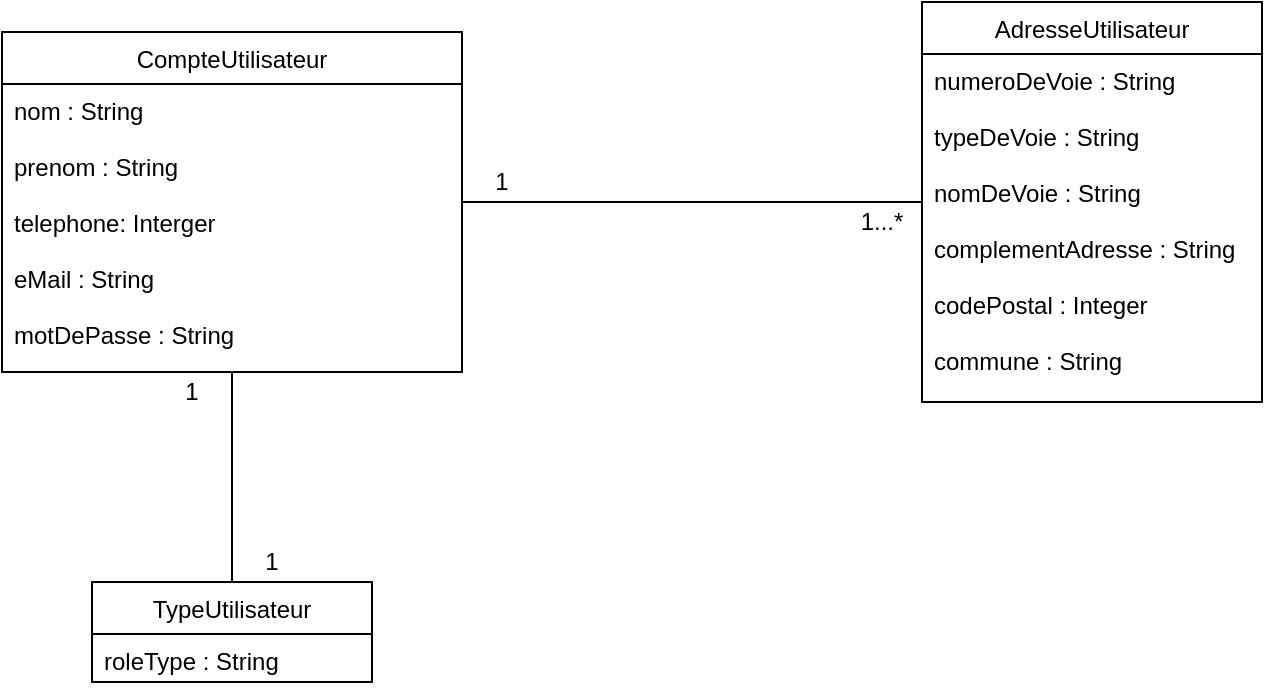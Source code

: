 <mxfile version="10.9.8" type="github"><diagram id="4Nj9G_ED_KYpLY_ah3hR" name="Page-1"><mxGraphModel dx="868" dy="458" grid="1" gridSize="10" guides="1" tooltips="1" connect="1" arrows="1" fold="1" page="1" pageScale="1" pageWidth="827" pageHeight="1169" math="0" shadow="0"><root><mxCell id="0"/><mxCell id="1" parent="0"/><mxCell id="a14WPPgavRp-eZFRX5zs-1" value="CompteUtilisateur" style="swimlane;fontStyle=0;childLayout=stackLayout;horizontal=1;startSize=26;fillColor=none;horizontalStack=0;resizeParent=1;resizeParentMax=0;resizeLast=0;collapsible=1;marginBottom=0;" vertex="1" parent="1"><mxGeometry x="110" y="65" width="230" height="170" as="geometry"/></mxCell><mxCell id="a14WPPgavRp-eZFRX5zs-2" value="nom : String&#xA;&#xA;prenom : String&#xA;&#xA;telephone: Interger&#xA;&#xA;eMail : String&#xA;&#xA;motDePasse : String&#xA;" style="text;strokeColor=none;fillColor=none;align=left;verticalAlign=top;spacingLeft=4;spacingRight=4;overflow=hidden;rotatable=0;points=[[0,0.5],[1,0.5]];portConstraint=eastwest;" vertex="1" parent="a14WPPgavRp-eZFRX5zs-1"><mxGeometry y="26" width="230" height="144" as="geometry"/></mxCell><mxCell id="a14WPPgavRp-eZFRX5zs-3" value="AdresseUtilisateur" style="swimlane;fontStyle=0;childLayout=stackLayout;horizontal=1;startSize=26;fillColor=none;horizontalStack=0;resizeParent=1;resizeParentMax=0;resizeLast=0;collapsible=1;marginBottom=0;" vertex="1" parent="1"><mxGeometry x="570" y="50" width="170" height="200" as="geometry"/></mxCell><mxCell id="a14WPPgavRp-eZFRX5zs-4" value="numeroDeVoie : String&#xA;&#xA;typeDeVoie : String&#xA;&#xA;nomDeVoie : String&#xA;&#xA;complementAdresse : String&#xA;&#xA;codePostal : Integer&#xA;&#xA;commune : String&#xA;&#xA;&#xA;&#xA;" style="text;strokeColor=none;fillColor=none;align=left;verticalAlign=top;spacingLeft=4;spacingRight=4;overflow=hidden;rotatable=0;points=[[0,0.5],[1,0.5]];portConstraint=eastwest;" vertex="1" parent="a14WPPgavRp-eZFRX5zs-3"><mxGeometry y="26" width="170" height="174" as="geometry"/></mxCell><mxCell id="a14WPPgavRp-eZFRX5zs-5" style="edgeStyle=none;rounded=0;orthogonalLoop=1;jettySize=auto;html=1;entryX=0;entryY=0.5;entryDx=0;entryDy=0;endArrow=none;endFill=0;exitX=1;exitY=0.41;exitDx=0;exitDy=0;exitPerimeter=0;" edge="1" parent="1" source="a14WPPgavRp-eZFRX5zs-2" target="a14WPPgavRp-eZFRX5zs-3"><mxGeometry relative="1" as="geometry"/></mxCell><mxCell id="a14WPPgavRp-eZFRX5zs-6" value="1" style="text;html=1;strokeColor=none;fillColor=none;align=center;verticalAlign=middle;whiteSpace=wrap;rounded=0;" vertex="1" parent="1"><mxGeometry x="340" y="130" width="40" height="20" as="geometry"/></mxCell><mxCell id="a14WPPgavRp-eZFRX5zs-7" value="1...*" style="text;html=1;strokeColor=none;fillColor=none;align=center;verticalAlign=middle;whiteSpace=wrap;rounded=0;" vertex="1" parent="1"><mxGeometry x="530" y="150" width="40" height="20" as="geometry"/></mxCell><mxCell id="a14WPPgavRp-eZFRX5zs-10" style="rounded=0;orthogonalLoop=1;jettySize=auto;html=1;entryX=0.5;entryY=1;entryDx=0;entryDy=0;endArrow=none;endFill=0;" edge="1" parent="1" source="a14WPPgavRp-eZFRX5zs-8" target="a14WPPgavRp-eZFRX5zs-1"><mxGeometry relative="1" as="geometry"/></mxCell><mxCell id="a14WPPgavRp-eZFRX5zs-8" value="TypeUtilisateur" style="swimlane;fontStyle=0;childLayout=stackLayout;horizontal=1;startSize=26;fillColor=none;horizontalStack=0;resizeParent=1;resizeParentMax=0;resizeLast=0;collapsible=1;marginBottom=0;" vertex="1" parent="1"><mxGeometry x="155" y="340" width="140" height="50" as="geometry"/></mxCell><mxCell id="a14WPPgavRp-eZFRX5zs-9" value="roleType : String" style="text;strokeColor=none;fillColor=none;align=left;verticalAlign=top;spacingLeft=4;spacingRight=4;overflow=hidden;rotatable=0;points=[[0,0.5],[1,0.5]];portConstraint=eastwest;" vertex="1" parent="a14WPPgavRp-eZFRX5zs-8"><mxGeometry y="26" width="140" height="24" as="geometry"/></mxCell><mxCell id="a14WPPgavRp-eZFRX5zs-11" value="1" style="text;html=1;strokeColor=none;fillColor=none;align=center;verticalAlign=middle;whiteSpace=wrap;rounded=0;" vertex="1" parent="1"><mxGeometry x="185" y="235" width="40" height="20" as="geometry"/></mxCell><mxCell id="a14WPPgavRp-eZFRX5zs-13" value="1" style="text;html=1;strokeColor=none;fillColor=none;align=center;verticalAlign=middle;whiteSpace=wrap;rounded=0;" vertex="1" parent="1"><mxGeometry x="225" y="320" width="40" height="20" as="geometry"/></mxCell></root></mxGraphModel></diagram></mxfile>